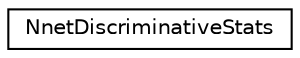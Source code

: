 digraph "Graphical Class Hierarchy"
{
  edge [fontname="Helvetica",fontsize="10",labelfontname="Helvetica",labelfontsize="10"];
  node [fontname="Helvetica",fontsize="10",shape=record];
  rankdir="LR";
  Node0 [label="NnetDiscriminativeStats",height=0.2,width=0.4,color="black", fillcolor="white", style="filled",URL="$structkaldi_1_1nnet2_1_1NnetDiscriminativeStats.html"];
}
